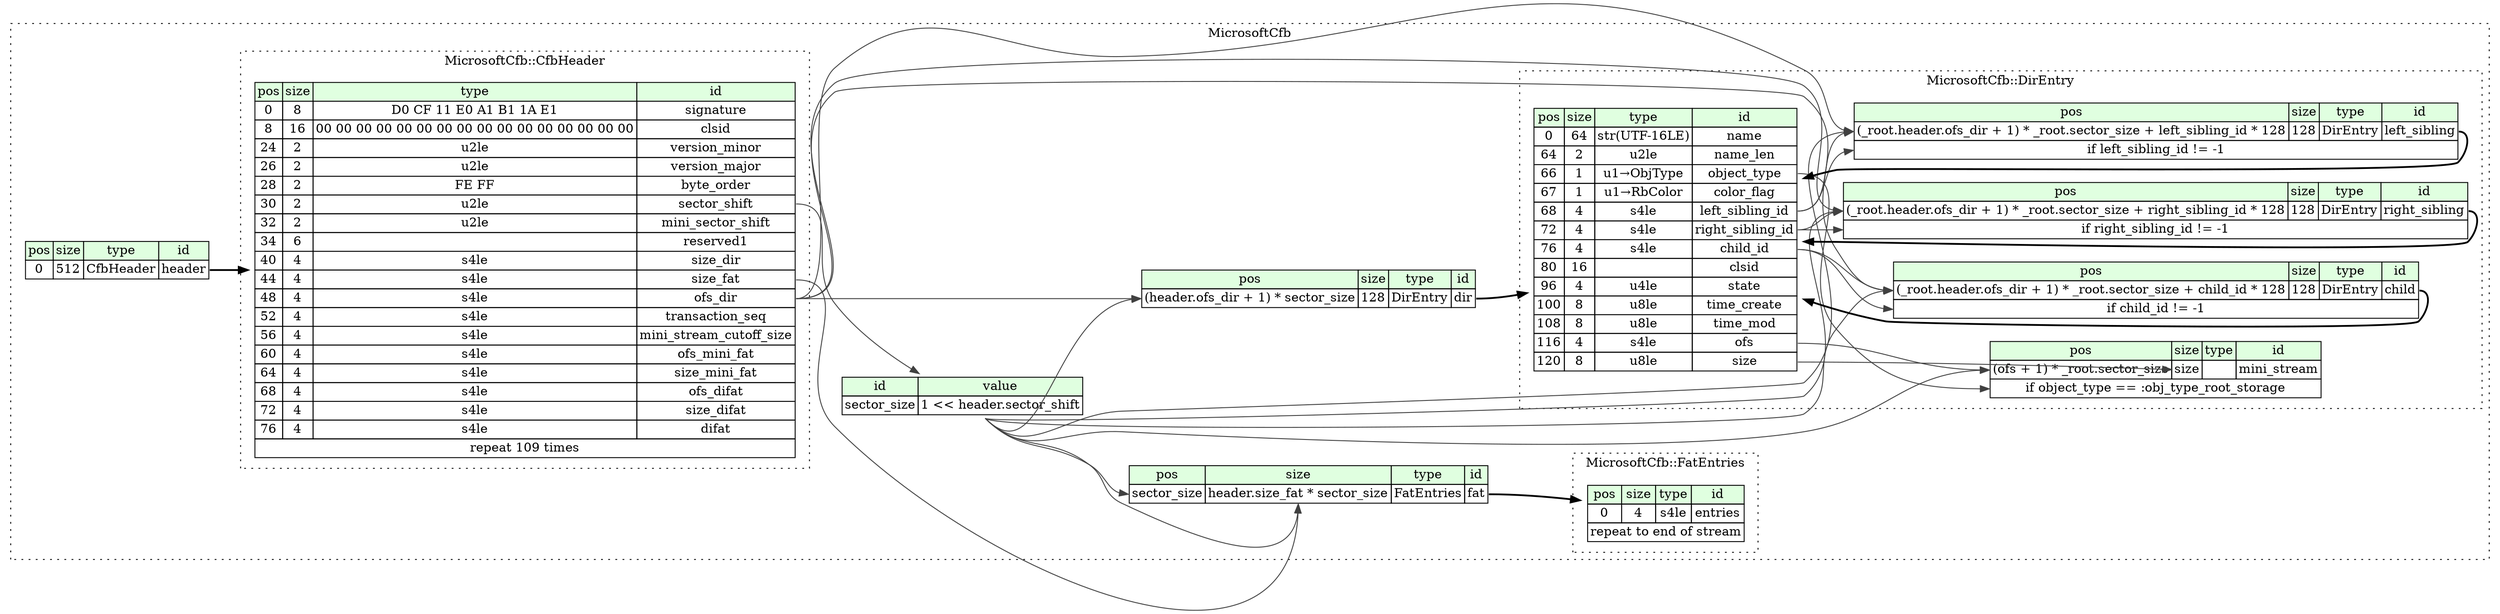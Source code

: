 digraph {
	rankdir=LR;
	node [shape=plaintext];
	subgraph cluster__microsoft_cfb {
		label="MicrosoftCfb";
		graph[style=dotted];

		microsoft_cfb__seq [label=<<TABLE BORDER="0" CELLBORDER="1" CELLSPACING="0">
			<TR><TD BGCOLOR="#E0FFE0">pos</TD><TD BGCOLOR="#E0FFE0">size</TD><TD BGCOLOR="#E0FFE0">type</TD><TD BGCOLOR="#E0FFE0">id</TD></TR>
			<TR><TD PORT="header_pos">0</TD><TD PORT="header_size">512</TD><TD>CfbHeader</TD><TD PORT="header_type">header</TD></TR>
		</TABLE>>];
		microsoft_cfb__inst__dir [label=<<TABLE BORDER="0" CELLBORDER="1" CELLSPACING="0">
			<TR><TD BGCOLOR="#E0FFE0">pos</TD><TD BGCOLOR="#E0FFE0">size</TD><TD BGCOLOR="#E0FFE0">type</TD><TD BGCOLOR="#E0FFE0">id</TD></TR>
			<TR><TD PORT="dir_pos">(header.ofs_dir + 1) * sector_size</TD><TD PORT="dir_size">128</TD><TD>DirEntry</TD><TD PORT="dir_type">dir</TD></TR>
		</TABLE>>];
		microsoft_cfb__inst__fat [label=<<TABLE BORDER="0" CELLBORDER="1" CELLSPACING="0">
			<TR><TD BGCOLOR="#E0FFE0">pos</TD><TD BGCOLOR="#E0FFE0">size</TD><TD BGCOLOR="#E0FFE0">type</TD><TD BGCOLOR="#E0FFE0">id</TD></TR>
			<TR><TD PORT="fat_pos">sector_size</TD><TD PORT="fat_size">header.size_fat * sector_size</TD><TD>FatEntries</TD><TD PORT="fat_type">fat</TD></TR>
		</TABLE>>];
		microsoft_cfb__inst__sector_size [label=<<TABLE BORDER="0" CELLBORDER="1" CELLSPACING="0">
			<TR><TD BGCOLOR="#E0FFE0">id</TD><TD BGCOLOR="#E0FFE0">value</TD></TR>
			<TR><TD>sector_size</TD><TD>1 &lt;&lt; header.sector_shift</TD></TR>
		</TABLE>>];
		subgraph cluster__cfb_header {
			label="MicrosoftCfb::CfbHeader";
			graph[style=dotted];

			cfb_header__seq [label=<<TABLE BORDER="0" CELLBORDER="1" CELLSPACING="0">
				<TR><TD BGCOLOR="#E0FFE0">pos</TD><TD BGCOLOR="#E0FFE0">size</TD><TD BGCOLOR="#E0FFE0">type</TD><TD BGCOLOR="#E0FFE0">id</TD></TR>
				<TR><TD PORT="signature_pos">0</TD><TD PORT="signature_size">8</TD><TD>D0 CF 11 E0 A1 B1 1A E1</TD><TD PORT="signature_type">signature</TD></TR>
				<TR><TD PORT="clsid_pos">8</TD><TD PORT="clsid_size">16</TD><TD>00 00 00 00 00 00 00 00 00 00 00 00 00 00 00 00</TD><TD PORT="clsid_type">clsid</TD></TR>
				<TR><TD PORT="version_minor_pos">24</TD><TD PORT="version_minor_size">2</TD><TD>u2le</TD><TD PORT="version_minor_type">version_minor</TD></TR>
				<TR><TD PORT="version_major_pos">26</TD><TD PORT="version_major_size">2</TD><TD>u2le</TD><TD PORT="version_major_type">version_major</TD></TR>
				<TR><TD PORT="byte_order_pos">28</TD><TD PORT="byte_order_size">2</TD><TD>FE FF</TD><TD PORT="byte_order_type">byte_order</TD></TR>
				<TR><TD PORT="sector_shift_pos">30</TD><TD PORT="sector_shift_size">2</TD><TD>u2le</TD><TD PORT="sector_shift_type">sector_shift</TD></TR>
				<TR><TD PORT="mini_sector_shift_pos">32</TD><TD PORT="mini_sector_shift_size">2</TD><TD>u2le</TD><TD PORT="mini_sector_shift_type">mini_sector_shift</TD></TR>
				<TR><TD PORT="reserved1_pos">34</TD><TD PORT="reserved1_size">6</TD><TD></TD><TD PORT="reserved1_type">reserved1</TD></TR>
				<TR><TD PORT="size_dir_pos">40</TD><TD PORT="size_dir_size">4</TD><TD>s4le</TD><TD PORT="size_dir_type">size_dir</TD></TR>
				<TR><TD PORT="size_fat_pos">44</TD><TD PORT="size_fat_size">4</TD><TD>s4le</TD><TD PORT="size_fat_type">size_fat</TD></TR>
				<TR><TD PORT="ofs_dir_pos">48</TD><TD PORT="ofs_dir_size">4</TD><TD>s4le</TD><TD PORT="ofs_dir_type">ofs_dir</TD></TR>
				<TR><TD PORT="transaction_seq_pos">52</TD><TD PORT="transaction_seq_size">4</TD><TD>s4le</TD><TD PORT="transaction_seq_type">transaction_seq</TD></TR>
				<TR><TD PORT="mini_stream_cutoff_size_pos">56</TD><TD PORT="mini_stream_cutoff_size_size">4</TD><TD>s4le</TD><TD PORT="mini_stream_cutoff_size_type">mini_stream_cutoff_size</TD></TR>
				<TR><TD PORT="ofs_mini_fat_pos">60</TD><TD PORT="ofs_mini_fat_size">4</TD><TD>s4le</TD><TD PORT="ofs_mini_fat_type">ofs_mini_fat</TD></TR>
				<TR><TD PORT="size_mini_fat_pos">64</TD><TD PORT="size_mini_fat_size">4</TD><TD>s4le</TD><TD PORT="size_mini_fat_type">size_mini_fat</TD></TR>
				<TR><TD PORT="ofs_difat_pos">68</TD><TD PORT="ofs_difat_size">4</TD><TD>s4le</TD><TD PORT="ofs_difat_type">ofs_difat</TD></TR>
				<TR><TD PORT="size_difat_pos">72</TD><TD PORT="size_difat_size">4</TD><TD>s4le</TD><TD PORT="size_difat_type">size_difat</TD></TR>
				<TR><TD PORT="difat_pos">76</TD><TD PORT="difat_size">4</TD><TD>s4le</TD><TD PORT="difat_type">difat</TD></TR>
				<TR><TD COLSPAN="4" PORT="difat__repeat">repeat 109 times</TD></TR>
			</TABLE>>];
		}
		subgraph cluster__dir_entry {
			label="MicrosoftCfb::DirEntry";
			graph[style=dotted];

			dir_entry__seq [label=<<TABLE BORDER="0" CELLBORDER="1" CELLSPACING="0">
				<TR><TD BGCOLOR="#E0FFE0">pos</TD><TD BGCOLOR="#E0FFE0">size</TD><TD BGCOLOR="#E0FFE0">type</TD><TD BGCOLOR="#E0FFE0">id</TD></TR>
				<TR><TD PORT="name_pos">0</TD><TD PORT="name_size">64</TD><TD>str(UTF-16LE)</TD><TD PORT="name_type">name</TD></TR>
				<TR><TD PORT="name_len_pos">64</TD><TD PORT="name_len_size">2</TD><TD>u2le</TD><TD PORT="name_len_type">name_len</TD></TR>
				<TR><TD PORT="object_type_pos">66</TD><TD PORT="object_type_size">1</TD><TD>u1→ObjType</TD><TD PORT="object_type_type">object_type</TD></TR>
				<TR><TD PORT="color_flag_pos">67</TD><TD PORT="color_flag_size">1</TD><TD>u1→RbColor</TD><TD PORT="color_flag_type">color_flag</TD></TR>
				<TR><TD PORT="left_sibling_id_pos">68</TD><TD PORT="left_sibling_id_size">4</TD><TD>s4le</TD><TD PORT="left_sibling_id_type">left_sibling_id</TD></TR>
				<TR><TD PORT="right_sibling_id_pos">72</TD><TD PORT="right_sibling_id_size">4</TD><TD>s4le</TD><TD PORT="right_sibling_id_type">right_sibling_id</TD></TR>
				<TR><TD PORT="child_id_pos">76</TD><TD PORT="child_id_size">4</TD><TD>s4le</TD><TD PORT="child_id_type">child_id</TD></TR>
				<TR><TD PORT="clsid_pos">80</TD><TD PORT="clsid_size">16</TD><TD></TD><TD PORT="clsid_type">clsid</TD></TR>
				<TR><TD PORT="state_pos">96</TD><TD PORT="state_size">4</TD><TD>u4le</TD><TD PORT="state_type">state</TD></TR>
				<TR><TD PORT="time_create_pos">100</TD><TD PORT="time_create_size">8</TD><TD>u8le</TD><TD PORT="time_create_type">time_create</TD></TR>
				<TR><TD PORT="time_mod_pos">108</TD><TD PORT="time_mod_size">8</TD><TD>u8le</TD><TD PORT="time_mod_type">time_mod</TD></TR>
				<TR><TD PORT="ofs_pos">116</TD><TD PORT="ofs_size">4</TD><TD>s4le</TD><TD PORT="ofs_type">ofs</TD></TR>
				<TR><TD PORT="size_pos">120</TD><TD PORT="size_size">8</TD><TD>u8le</TD><TD PORT="size_type">size</TD></TR>
			</TABLE>>];
			dir_entry__inst__child [label=<<TABLE BORDER="0" CELLBORDER="1" CELLSPACING="0">
				<TR><TD BGCOLOR="#E0FFE0">pos</TD><TD BGCOLOR="#E0FFE0">size</TD><TD BGCOLOR="#E0FFE0">type</TD><TD BGCOLOR="#E0FFE0">id</TD></TR>
				<TR><TD PORT="child_pos">(_root.header.ofs_dir + 1) * _root.sector_size + child_id * 128</TD><TD PORT="child_size">128</TD><TD>DirEntry</TD><TD PORT="child_type">child</TD></TR>
				<TR><TD COLSPAN="4" PORT="child__if">if child_id != -1</TD></TR>
			</TABLE>>];
			dir_entry__inst__left_sibling [label=<<TABLE BORDER="0" CELLBORDER="1" CELLSPACING="0">
				<TR><TD BGCOLOR="#E0FFE0">pos</TD><TD BGCOLOR="#E0FFE0">size</TD><TD BGCOLOR="#E0FFE0">type</TD><TD BGCOLOR="#E0FFE0">id</TD></TR>
				<TR><TD PORT="left_sibling_pos">(_root.header.ofs_dir + 1) * _root.sector_size + left_sibling_id * 128</TD><TD PORT="left_sibling_size">128</TD><TD>DirEntry</TD><TD PORT="left_sibling_type">left_sibling</TD></TR>
				<TR><TD COLSPAN="4" PORT="left_sibling__if">if left_sibling_id != -1</TD></TR>
			</TABLE>>];
			dir_entry__inst__mini_stream [label=<<TABLE BORDER="0" CELLBORDER="1" CELLSPACING="0">
				<TR><TD BGCOLOR="#E0FFE0">pos</TD><TD BGCOLOR="#E0FFE0">size</TD><TD BGCOLOR="#E0FFE0">type</TD><TD BGCOLOR="#E0FFE0">id</TD></TR>
				<TR><TD PORT="mini_stream_pos">(ofs + 1) * _root.sector_size</TD><TD PORT="mini_stream_size">size</TD><TD></TD><TD PORT="mini_stream_type">mini_stream</TD></TR>
				<TR><TD COLSPAN="4" PORT="mini_stream__if">if object_type == :obj_type_root_storage</TD></TR>
			</TABLE>>];
			dir_entry__inst__right_sibling [label=<<TABLE BORDER="0" CELLBORDER="1" CELLSPACING="0">
				<TR><TD BGCOLOR="#E0FFE0">pos</TD><TD BGCOLOR="#E0FFE0">size</TD><TD BGCOLOR="#E0FFE0">type</TD><TD BGCOLOR="#E0FFE0">id</TD></TR>
				<TR><TD PORT="right_sibling_pos">(_root.header.ofs_dir + 1) * _root.sector_size + right_sibling_id * 128</TD><TD PORT="right_sibling_size">128</TD><TD>DirEntry</TD><TD PORT="right_sibling_type">right_sibling</TD></TR>
				<TR><TD COLSPAN="4" PORT="right_sibling__if">if right_sibling_id != -1</TD></TR>
			</TABLE>>];
		}
		subgraph cluster__fat_entries {
			label="MicrosoftCfb::FatEntries";
			graph[style=dotted];

			fat_entries__seq [label=<<TABLE BORDER="0" CELLBORDER="1" CELLSPACING="0">
				<TR><TD BGCOLOR="#E0FFE0">pos</TD><TD BGCOLOR="#E0FFE0">size</TD><TD BGCOLOR="#E0FFE0">type</TD><TD BGCOLOR="#E0FFE0">id</TD></TR>
				<TR><TD PORT="entries_pos">0</TD><TD PORT="entries_size">4</TD><TD>s4le</TD><TD PORT="entries_type">entries</TD></TR>
				<TR><TD COLSPAN="4" PORT="entries__repeat">repeat to end of stream</TD></TR>
			</TABLE>>];
		}
	}
	microsoft_cfb__seq:header_type -> cfb_header__seq [style=bold];
	cfb_header__seq:ofs_dir_type -> microsoft_cfb__inst__dir:dir_pos [color="#404040"];
	microsoft_cfb__inst__sector_size:sector_size_type -> microsoft_cfb__inst__dir:dir_pos [color="#404040"];
	microsoft_cfb__inst__dir:dir_type -> dir_entry__seq [style=bold];
	microsoft_cfb__inst__sector_size:sector_size_type -> microsoft_cfb__inst__fat:fat_pos [color="#404040"];
	cfb_header__seq:size_fat_type -> microsoft_cfb__inst__fat:fat_size [color="#404040"];
	microsoft_cfb__inst__sector_size:sector_size_type -> microsoft_cfb__inst__fat:fat_size [color="#404040"];
	microsoft_cfb__inst__fat:fat_type -> fat_entries__seq [style=bold];
	cfb_header__seq:sector_shift_type -> microsoft_cfb__inst__sector_size [color="#404040"];
	cfb_header__seq:ofs_dir_type -> dir_entry__inst__child:child_pos [color="#404040"];
	microsoft_cfb__inst__sector_size:sector_size_type -> dir_entry__inst__child:child_pos [color="#404040"];
	dir_entry__seq:child_id_type -> dir_entry__inst__child:child_pos [color="#404040"];
	dir_entry__inst__child:child_type -> dir_entry__seq [style=bold];
	dir_entry__seq:child_id_type -> dir_entry__inst__child:child__if [color="#404040"];
	cfb_header__seq:ofs_dir_type -> dir_entry__inst__left_sibling:left_sibling_pos [color="#404040"];
	microsoft_cfb__inst__sector_size:sector_size_type -> dir_entry__inst__left_sibling:left_sibling_pos [color="#404040"];
	dir_entry__seq:left_sibling_id_type -> dir_entry__inst__left_sibling:left_sibling_pos [color="#404040"];
	dir_entry__inst__left_sibling:left_sibling_type -> dir_entry__seq [style=bold];
	dir_entry__seq:left_sibling_id_type -> dir_entry__inst__left_sibling:left_sibling__if [color="#404040"];
	dir_entry__seq:ofs_type -> dir_entry__inst__mini_stream:mini_stream_pos [color="#404040"];
	microsoft_cfb__inst__sector_size:sector_size_type -> dir_entry__inst__mini_stream:mini_stream_pos [color="#404040"];
	dir_entry__seq:size_type -> dir_entry__inst__mini_stream:mini_stream_size [color="#404040"];
	dir_entry__seq:object_type_type -> dir_entry__inst__mini_stream:mini_stream__if [color="#404040"];
	cfb_header__seq:ofs_dir_type -> dir_entry__inst__right_sibling:right_sibling_pos [color="#404040"];
	microsoft_cfb__inst__sector_size:sector_size_type -> dir_entry__inst__right_sibling:right_sibling_pos [color="#404040"];
	dir_entry__seq:right_sibling_id_type -> dir_entry__inst__right_sibling:right_sibling_pos [color="#404040"];
	dir_entry__inst__right_sibling:right_sibling_type -> dir_entry__seq [style=bold];
	dir_entry__seq:right_sibling_id_type -> dir_entry__inst__right_sibling:right_sibling__if [color="#404040"];
}
